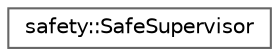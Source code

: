 digraph "Graphical Class Hierarchy"
{
 // LATEX_PDF_SIZE
  bgcolor="transparent";
  edge [fontname=Helvetica,fontsize=10,labelfontname=Helvetica,labelfontsize=10];
  node [fontname=Helvetica,fontsize=10,shape=box,height=0.2,width=0.4];
  rankdir="LR";
  Node0 [id="Node000000",label="safety::SafeSupervisor",height=0.2,width=0.4,color="grey40", fillcolor="white", style="filled",URL="$dc/dd3/classsafety_1_1SafeSupervisor.html",tooltip=" "];
}
